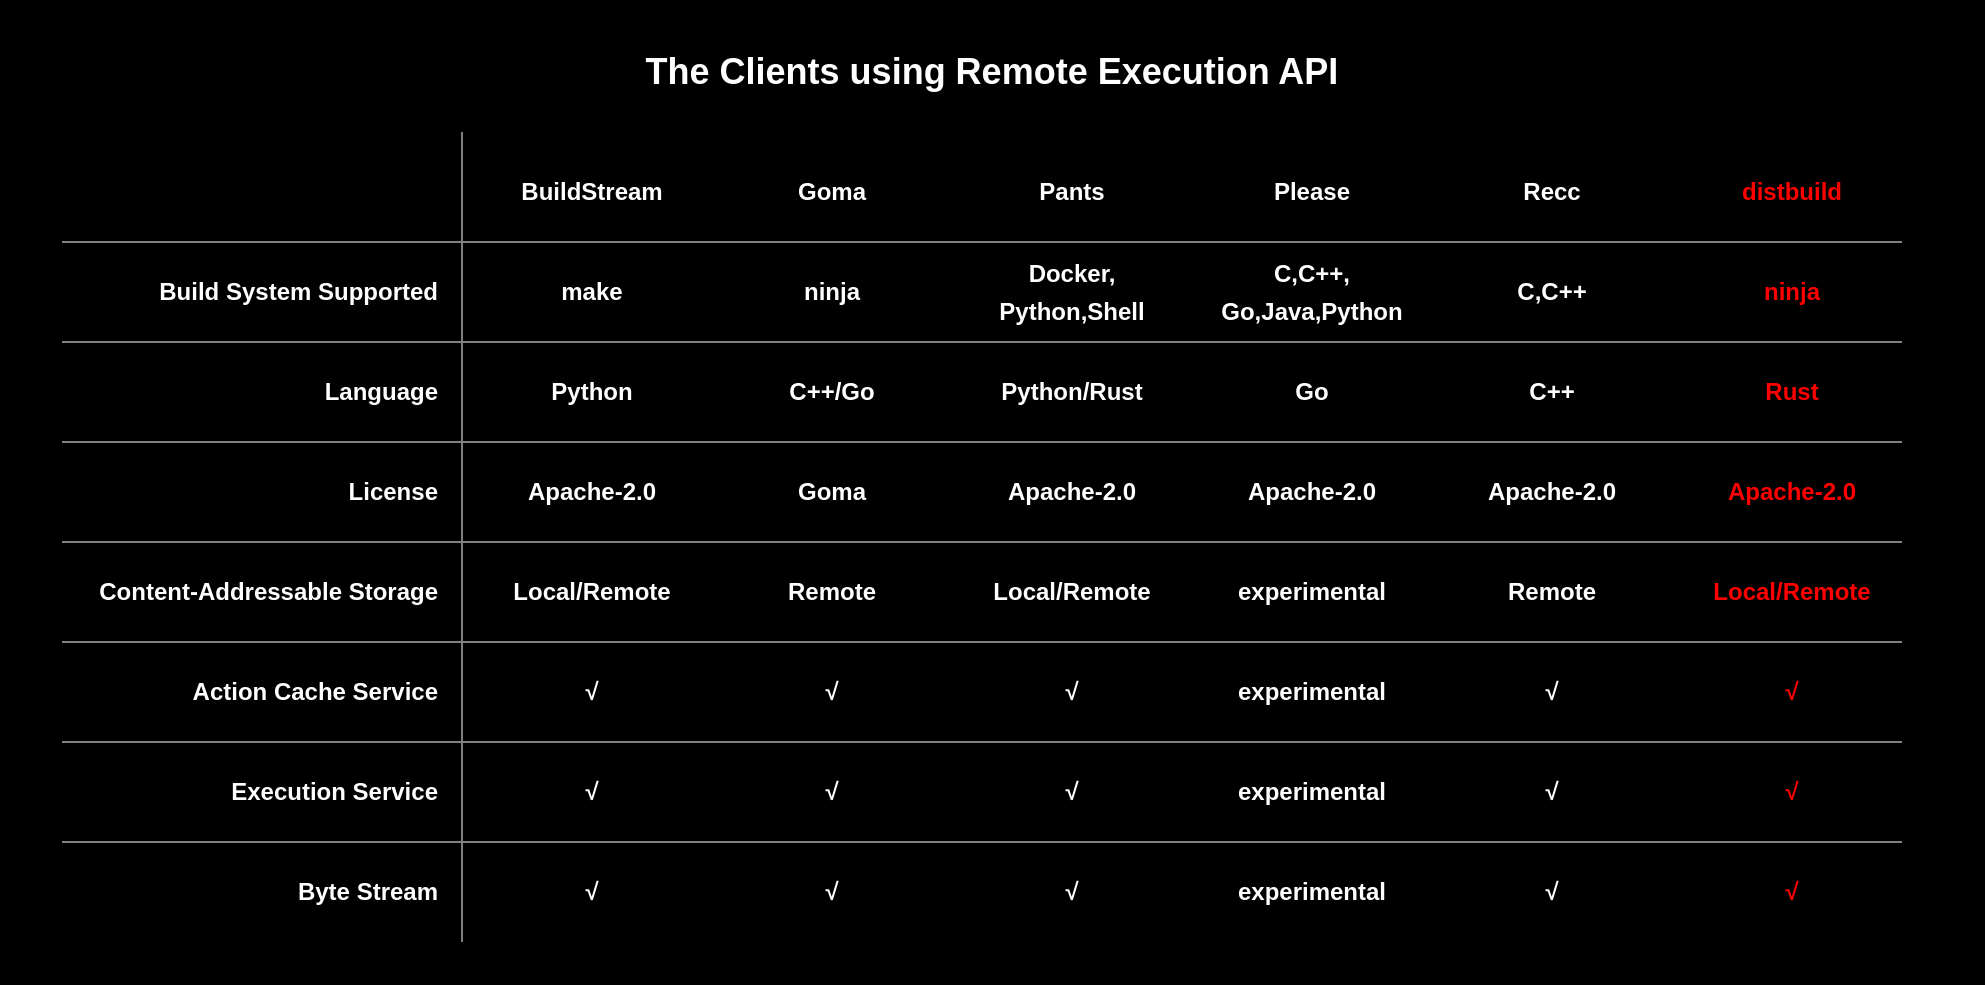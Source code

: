 <mxfile>
    <diagram id="6hGFLwfOUW9BJ-s0fimq" name="Page-1">
        <mxGraphModel dx="1374" dy="800" grid="1" gridSize="10" guides="1" tooltips="1" connect="1" arrows="1" fold="1" page="1" pageScale="1" pageWidth="827" pageHeight="1169" background="#000000" math="0" shadow="0">
            <root>
                <mxCell id="0"/>
                <mxCell id="1" parent="0"/>
                <mxCell id="63" value="" style="rounded=0;whiteSpace=wrap;html=1;fillColor=#000000;" parent="1" vertex="1">
                    <mxGeometry x="30" y="50" width="990" height="490" as="geometry"/>
                </mxCell>
                <mxCell id="79" value="&lt;span style=&quot;color: rgb(255 , 255 , 255)&quot;&gt;&lt;b&gt;&lt;font style=&quot;font-size: 18px&quot;&gt;The Clients using Remote Execution API&lt;/font&gt;&lt;br&gt;&lt;/b&gt;&lt;/span&gt;" style="text;html=1;strokeColor=none;fillColor=none;align=center;verticalAlign=middle;whiteSpace=wrap;rounded=0;" parent="1" vertex="1">
                    <mxGeometry x="345" y="70" width="360" height="30" as="geometry"/>
                </mxCell>
                <mxCell id="81" value="&lt;span style=&quot;color: rgb(255 , 255 , 255)&quot;&gt;&lt;b&gt;&lt;font style=&quot;font-size: 12px&quot;&gt;BuildStream&lt;/font&gt;&lt;br&gt;&lt;/b&gt;&lt;/span&gt;" style="text;html=1;strokeColor=none;fillColor=none;align=center;verticalAlign=middle;whiteSpace=wrap;rounded=0;" parent="1" vertex="1">
                    <mxGeometry x="270" y="130" width="110" height="30" as="geometry"/>
                </mxCell>
                <mxCell id="82" value="&lt;span style=&quot;color: rgb(255 , 255 , 255)&quot;&gt;&lt;b&gt;&lt;font style=&quot;font-size: 12px&quot;&gt;Goma&lt;/font&gt;&lt;br&gt;&lt;/b&gt;&lt;/span&gt;" style="text;html=1;strokeColor=none;fillColor=none;align=center;verticalAlign=middle;whiteSpace=wrap;rounded=0;" parent="1" vertex="1">
                    <mxGeometry x="390" y="130" width="110" height="30" as="geometry"/>
                </mxCell>
                <mxCell id="83" value="&lt;span style=&quot;color: rgb(255 , 255 , 255)&quot;&gt;&lt;b&gt;&lt;font style=&quot;font-size: 12px&quot;&gt;Pants&lt;/font&gt;&lt;br&gt;&lt;/b&gt;&lt;/span&gt;" style="text;html=1;strokeColor=none;fillColor=none;align=center;verticalAlign=middle;whiteSpace=wrap;rounded=0;" parent="1" vertex="1">
                    <mxGeometry x="510" y="130" width="110" height="30" as="geometry"/>
                </mxCell>
                <mxCell id="84" value="&lt;span style=&quot;color: rgb(255 , 255 , 255)&quot;&gt;&lt;b&gt;&lt;font style=&quot;font-size: 12px&quot;&gt;Please&lt;/font&gt;&lt;br&gt;&lt;/b&gt;&lt;/span&gt;" style="text;html=1;strokeColor=none;fillColor=none;align=center;verticalAlign=middle;whiteSpace=wrap;rounded=0;" parent="1" vertex="1">
                    <mxGeometry x="630" y="130" width="110" height="30" as="geometry"/>
                </mxCell>
                <mxCell id="85" value="&lt;span style=&quot;color: rgb(255 , 255 , 255)&quot;&gt;&lt;b&gt;&lt;font style=&quot;font-size: 12px&quot;&gt;Recc&lt;/font&gt;&lt;br&gt;&lt;/b&gt;&lt;/span&gt;" style="text;html=1;strokeColor=none;fillColor=none;align=center;verticalAlign=middle;whiteSpace=wrap;rounded=0;" parent="1" vertex="1">
                    <mxGeometry x="750" y="130" width="110" height="30" as="geometry"/>
                </mxCell>
                <mxCell id="86" value="&lt;b&gt;&lt;font style=&quot;font-size: 12px&quot; color=&quot;#ff0000&quot;&gt;distbuild&lt;/font&gt;&lt;br&gt;&lt;/b&gt;" style="text;html=1;strokeColor=none;fillColor=none;align=center;verticalAlign=middle;whiteSpace=wrap;rounded=0;" parent="1" vertex="1">
                    <mxGeometry x="870" y="130" width="110" height="30" as="geometry"/>
                </mxCell>
                <mxCell id="87" value="" style="endArrow=none;html=1;fontSize=12;fontColor=#FFFFFF;strokeColor=#808080;" parent="1" edge="1">
                    <mxGeometry width="50" height="50" relative="1" as="geometry">
                        <mxPoint x="260" y="520" as="sourcePoint"/>
                        <mxPoint x="260" y="115" as="targetPoint"/>
                    </mxGeometry>
                </mxCell>
                <mxCell id="88" value="" style="endArrow=none;html=1;fontSize=12;fontColor=#FFFFFF;strokeColor=#808080;" parent="1" edge="1">
                    <mxGeometry width="50" height="50" relative="1" as="geometry">
                        <mxPoint x="60" y="170" as="sourcePoint"/>
                        <mxPoint x="980" y="170" as="targetPoint"/>
                    </mxGeometry>
                </mxCell>
                <mxCell id="89" value="" style="endArrow=none;html=1;fontSize=12;fontColor=#FFFFFF;strokeColor=#808080;" parent="1" edge="1">
                    <mxGeometry width="50" height="50" relative="1" as="geometry">
                        <mxPoint x="60" y="220" as="sourcePoint"/>
                        <mxPoint x="980" y="220" as="targetPoint"/>
                    </mxGeometry>
                </mxCell>
                <mxCell id="90" value="" style="endArrow=none;html=1;fontSize=12;fontColor=#FFFFFF;strokeColor=#808080;" parent="1" edge="1">
                    <mxGeometry width="50" height="50" relative="1" as="geometry">
                        <mxPoint x="60" y="270" as="sourcePoint"/>
                        <mxPoint x="980" y="270" as="targetPoint"/>
                    </mxGeometry>
                </mxCell>
                <mxCell id="91" value="" style="endArrow=none;html=1;fontSize=12;fontColor=#FFFFFF;strokeColor=#808080;" parent="1" edge="1">
                    <mxGeometry width="50" height="50" relative="1" as="geometry">
                        <mxPoint x="60" y="320" as="sourcePoint"/>
                        <mxPoint x="980" y="320" as="targetPoint"/>
                    </mxGeometry>
                </mxCell>
                <mxCell id="92" value="" style="endArrow=none;html=1;fontSize=12;fontColor=#FFFFFF;strokeColor=#808080;" parent="1" edge="1">
                    <mxGeometry width="50" height="50" relative="1" as="geometry">
                        <mxPoint x="60" y="370" as="sourcePoint"/>
                        <mxPoint x="980" y="370" as="targetPoint"/>
                    </mxGeometry>
                </mxCell>
                <mxCell id="93" value="" style="endArrow=none;html=1;fontSize=12;fontColor=#FFFFFF;strokeColor=#808080;" parent="1" edge="1">
                    <mxGeometry width="50" height="50" relative="1" as="geometry">
                        <mxPoint x="60" y="420" as="sourcePoint"/>
                        <mxPoint x="980" y="420" as="targetPoint"/>
                    </mxGeometry>
                </mxCell>
                <mxCell id="95" value="&lt;div style=&quot;line-height: 19px&quot;&gt;&lt;font color=&quot;#ffffff&quot; style=&quot;font-size: 12px&quot;&gt;&lt;b&gt;make&lt;/b&gt;&lt;/font&gt;&lt;br&gt;&lt;/div&gt;" style="text;html=1;strokeColor=none;fillColor=none;align=center;verticalAlign=middle;whiteSpace=wrap;rounded=0;" parent="1" vertex="1">
                    <mxGeometry x="270" y="180" width="110" height="30" as="geometry"/>
                </mxCell>
                <mxCell id="97" value="&lt;div style=&quot;line-height: 19px&quot;&gt;&lt;font style=&quot;background-color: rgb(0 , 0 , 0) ; font-size: 12px&quot; color=&quot;#ff0000&quot;&gt;&lt;b&gt;Rust&lt;/b&gt;&lt;/font&gt;&lt;/div&gt;" style="text;html=1;strokeColor=none;fillColor=none;align=center;verticalAlign=middle;whiteSpace=wrap;rounded=0;" parent="1" vertex="1">
                    <mxGeometry x="870" y="230" width="110" height="30" as="geometry"/>
                </mxCell>
                <mxCell id="99" value="&lt;div&gt;&lt;b style=&quot;color: rgb(255 , 255 , 255)&quot;&gt;Language&lt;/b&gt;&lt;/div&gt;" style="text;html=1;strokeColor=none;fillColor=none;align=right;verticalAlign=middle;whiteSpace=wrap;rounded=0;" parent="1" vertex="1">
                    <mxGeometry x="70" y="230" width="180" height="30" as="geometry"/>
                </mxCell>
                <mxCell id="101" value="&lt;div style=&quot;line-height: 19px&quot;&gt;&lt;font style=&quot;background-color: rgb(0 , 0 , 0) ; font-size: 12px&quot; color=&quot;#ffffff&quot;&gt;&lt;b&gt;Python&lt;/b&gt;&lt;/font&gt;&lt;/div&gt;" style="text;html=1;strokeColor=none;fillColor=none;align=center;verticalAlign=middle;whiteSpace=wrap;rounded=0;" parent="1" vertex="1">
                    <mxGeometry x="270" y="230" width="110" height="30" as="geometry"/>
                </mxCell>
                <mxCell id="102" value="" style="endArrow=none;html=1;fontSize=12;fontColor=#FFFFFF;strokeColor=#808080;" parent="1" edge="1">
                    <mxGeometry width="50" height="50" relative="1" as="geometry">
                        <mxPoint x="60" y="470" as="sourcePoint"/>
                        <mxPoint x="980" y="470" as="targetPoint"/>
                    </mxGeometry>
                </mxCell>
                <mxCell id="103" value="&lt;div&gt;&lt;b style=&quot;color: rgb(255 , 255 , 255)&quot;&gt;License&lt;/b&gt;&lt;/div&gt;" style="text;html=1;strokeColor=none;fillColor=none;align=right;verticalAlign=middle;whiteSpace=wrap;rounded=0;" parent="1" vertex="1">
                    <mxGeometry x="70" y="280" width="180" height="30" as="geometry"/>
                </mxCell>
                <mxCell id="104" value="&lt;div style=&quot;line-height: 19px&quot;&gt;&lt;font style=&quot;background-color: rgb(0 , 0 , 0) ; font-size: 12px&quot; color=&quot;#ffffff&quot;&gt;&lt;b&gt;Apache-2.0&lt;/b&gt;&lt;/font&gt;&lt;/div&gt;" style="text;html=1;strokeColor=none;fillColor=none;align=center;verticalAlign=middle;whiteSpace=wrap;rounded=0;" parent="1" vertex="1">
                    <mxGeometry x="270" y="280" width="110" height="30" as="geometry"/>
                </mxCell>
                <mxCell id="105" value="&lt;div style=&quot;line-height: 19px&quot;&gt;&lt;font style=&quot;background-color: rgb(0 , 0 , 0) ; font-size: 12px&quot; color=&quot;#ff0000&quot;&gt;&lt;b&gt;Apache-2.0&lt;/b&gt;&lt;/font&gt;&lt;/div&gt;" style="text;html=1;strokeColor=none;fillColor=none;align=center;verticalAlign=middle;whiteSpace=wrap;rounded=0;" parent="1" vertex="1">
                    <mxGeometry x="870" y="280" width="110" height="30" as="geometry"/>
                </mxCell>
                <mxCell id="111" value="&lt;div&gt;&lt;b style=&quot;color: rgb(255 , 255 , 255)&quot;&gt;Build System Supported&lt;/b&gt;&lt;/div&gt;" style="text;html=1;strokeColor=none;fillColor=none;align=right;verticalAlign=middle;whiteSpace=wrap;rounded=0;" parent="1" vertex="1">
                    <mxGeometry x="70" y="180" width="180" height="30" as="geometry"/>
                </mxCell>
                <mxCell id="112" value="&lt;div style=&quot;line-height: 19px&quot;&gt;&lt;font color=&quot;#ff0000&quot; style=&quot;font-size: 12px&quot;&gt;&lt;span style=&quot;background-color: rgb(0 , 0 , 0)&quot;&gt;&lt;b&gt;ninja&lt;/b&gt;&lt;/span&gt;&lt;/font&gt;&lt;/div&gt;" style="text;html=1;strokeColor=none;fillColor=none;align=center;verticalAlign=middle;whiteSpace=wrap;rounded=0;" parent="1" vertex="1">
                    <mxGeometry x="870" y="180" width="110" height="30" as="geometry"/>
                </mxCell>
                <mxCell id="114" value="&lt;div style=&quot;line-height: 19px&quot;&gt;&lt;font style=&quot;background-color: rgb(0 , 0 , 0) ; font-size: 12px&quot; color=&quot;#ffffff&quot;&gt;&lt;b&gt;Content-Addressable Storage&lt;/b&gt;&lt;/font&gt;&lt;/div&gt;" style="text;html=1;strokeColor=none;fillColor=none;align=right;verticalAlign=middle;whiteSpace=wrap;rounded=0;" parent="1" vertex="1">
                    <mxGeometry x="60" y="330" width="190" height="30" as="geometry"/>
                </mxCell>
                <mxCell id="117" value="&lt;div style=&quot;line-height: 19px&quot;&gt;&lt;font style=&quot;background-color: rgb(0 , 0 , 0) ; font-size: 12px&quot; color=&quot;#ffffff&quot;&gt;&lt;b&gt;Action Cache Service&lt;/b&gt;&lt;/font&gt;&lt;/div&gt;" style="text;html=1;strokeColor=none;fillColor=none;align=right;verticalAlign=middle;whiteSpace=wrap;rounded=0;" parent="1" vertex="1">
                    <mxGeometry x="60" y="380" width="190" height="30" as="geometry"/>
                </mxCell>
                <mxCell id="118" value="&lt;div style=&quot;line-height: 19px&quot;&gt;&lt;font color=&quot;#ffffff&quot; style=&quot;background-color: rgb(0 , 0 , 0) ; font-size: 12px&quot;&gt;&lt;b&gt;Local/Remote&lt;/b&gt;&lt;/font&gt;&lt;/div&gt;" style="text;html=1;strokeColor=none;fillColor=none;align=center;verticalAlign=middle;whiteSpace=wrap;rounded=0;" parent="1" vertex="1">
                    <mxGeometry x="270" y="330" width="110" height="30" as="geometry"/>
                </mxCell>
                <mxCell id="119" value="&lt;div style=&quot;line-height: 19px&quot;&gt;&lt;font color=&quot;#ffffff&quot; style=&quot;background-color: rgb(0 , 0 , 0) ; font-size: 12px&quot;&gt;&lt;b&gt;√&lt;/b&gt;&lt;/font&gt;&lt;/div&gt;" style="text;html=1;strokeColor=none;fillColor=none;align=center;verticalAlign=middle;whiteSpace=wrap;rounded=0;" parent="1" vertex="1">
                    <mxGeometry x="270" y="380" width="110" height="30" as="geometry"/>
                </mxCell>
                <mxCell id="120" value="&lt;div style=&quot;line-height: 19px&quot;&gt;&lt;font style=&quot;background-color: rgb(0 , 0 , 0) ; font-size: 12px&quot; color=&quot;#ffffff&quot;&gt;&lt;b&gt;Execution Service&lt;/b&gt;&lt;/font&gt;&lt;/div&gt;" style="text;html=1;strokeColor=none;fillColor=none;align=right;verticalAlign=middle;whiteSpace=wrap;rounded=0;" parent="1" vertex="1">
                    <mxGeometry x="60" y="430" width="190" height="30" as="geometry"/>
                </mxCell>
                <mxCell id="121" value="&lt;div style=&quot;line-height: 19px&quot;&gt;&lt;font color=&quot;#ffffff&quot; style=&quot;background-color: rgb(0 , 0 , 0) ; font-size: 12px&quot;&gt;&lt;b&gt;√&lt;/b&gt;&lt;/font&gt;&lt;/div&gt;" style="text;html=1;strokeColor=none;fillColor=none;align=center;verticalAlign=middle;whiteSpace=wrap;rounded=0;" parent="1" vertex="1">
                    <mxGeometry x="270" y="430" width="110" height="30" as="geometry"/>
                </mxCell>
                <mxCell id="124" value="&lt;div style=&quot;line-height: 19px&quot;&gt;&lt;font color=&quot;#ffffff&quot; style=&quot;background-color: rgb(0 , 0 , 0) ; font-size: 12px&quot;&gt;&lt;b&gt;√&lt;/b&gt;&lt;/font&gt;&lt;/div&gt;" style="text;html=1;strokeColor=none;fillColor=none;align=center;verticalAlign=middle;whiteSpace=wrap;rounded=0;" parent="1" vertex="1">
                    <mxGeometry x="270" y="480" width="110" height="30" as="geometry"/>
                </mxCell>
                <mxCell id="125" value="&lt;div style=&quot;line-height: 19px&quot;&gt;&lt;font style=&quot;background-color: rgb(0 , 0 , 0) ; font-size: 12px&quot; color=&quot;#ffffff&quot;&gt;&lt;b&gt;Byte Stream&lt;/b&gt;&lt;/font&gt;&lt;/div&gt;" style="text;html=1;strokeColor=none;fillColor=none;align=right;verticalAlign=middle;whiteSpace=wrap;rounded=0;" parent="1" vertex="1">
                    <mxGeometry x="60" y="480" width="190" height="30" as="geometry"/>
                </mxCell>
                <mxCell id="127" value="&lt;div style=&quot;line-height: 19px&quot;&gt;&lt;font style=&quot;background-color: rgb(0 , 0 , 0) ; font-size: 12px&quot; color=&quot;#ff0000&quot;&gt;&lt;b&gt;Local/Remote&lt;/b&gt;&lt;/font&gt;&lt;/div&gt;" style="text;html=1;strokeColor=none;fillColor=none;align=center;verticalAlign=middle;whiteSpace=wrap;rounded=0;" parent="1" vertex="1">
                    <mxGeometry x="870" y="330" width="110" height="30" as="geometry"/>
                </mxCell>
                <mxCell id="128" value="&lt;div style=&quot;line-height: 19px&quot;&gt;&lt;font style=&quot;background-color: rgb(0 , 0 , 0) ; font-size: 12px&quot; color=&quot;#ff0000&quot;&gt;&lt;b&gt;√&lt;/b&gt;&lt;/font&gt;&lt;/div&gt;" style="text;html=1;strokeColor=none;fillColor=none;align=center;verticalAlign=middle;whiteSpace=wrap;rounded=0;" parent="1" vertex="1">
                    <mxGeometry x="870" y="380" width="110" height="30" as="geometry"/>
                </mxCell>
                <mxCell id="129" value="&lt;div style=&quot;line-height: 19px&quot;&gt;&lt;font style=&quot;background-color: rgb(0 , 0 , 0) ; font-size: 12px&quot; color=&quot;#ff0000&quot;&gt;&lt;b&gt;√&lt;/b&gt;&lt;/font&gt;&lt;/div&gt;" style="text;html=1;strokeColor=none;fillColor=none;align=center;verticalAlign=middle;whiteSpace=wrap;rounded=0;" parent="1" vertex="1">
                    <mxGeometry x="870" y="430" width="110" height="30" as="geometry"/>
                </mxCell>
                <mxCell id="130" value="&lt;div style=&quot;line-height: 19px&quot;&gt;&lt;font style=&quot;background-color: rgb(0 , 0 , 0) ; font-size: 12px&quot; color=&quot;#ff0000&quot;&gt;&lt;b&gt;√&lt;/b&gt;&lt;/font&gt;&lt;/div&gt;" style="text;html=1;strokeColor=none;fillColor=none;align=center;verticalAlign=middle;whiteSpace=wrap;rounded=0;" parent="1" vertex="1">
                    <mxGeometry x="870" y="480" width="110" height="30" as="geometry"/>
                </mxCell>
                <mxCell id="132" value="&lt;div style=&quot;line-height: 19px&quot;&gt;&lt;font color=&quot;#ffffff&quot; style=&quot;font-size: 12px&quot;&gt;&lt;b&gt;ninja&lt;/b&gt;&lt;/font&gt;&lt;br&gt;&lt;/div&gt;" style="text;html=1;strokeColor=none;fillColor=none;align=center;verticalAlign=middle;whiteSpace=wrap;rounded=0;" parent="1" vertex="1">
                    <mxGeometry x="390" y="180" width="110" height="30" as="geometry"/>
                </mxCell>
                <mxCell id="133" value="&lt;div style=&quot;line-height: 19px&quot;&gt;&lt;font style=&quot;background-color: rgb(0 , 0 , 0) ; font-size: 12px&quot; color=&quot;#ffffff&quot;&gt;&lt;b&gt;C++/Go&lt;/b&gt;&lt;/font&gt;&lt;/div&gt;" style="text;html=1;strokeColor=none;fillColor=none;align=center;verticalAlign=middle;whiteSpace=wrap;rounded=0;" parent="1" vertex="1">
                    <mxGeometry x="390" y="230" width="110" height="30" as="geometry"/>
                </mxCell>
                <mxCell id="134" value="&lt;div style=&quot;line-height: 19px&quot;&gt;&lt;font style=&quot;background-color: rgb(0 , 0 , 0) ; font-size: 12px&quot; color=&quot;#ffffff&quot;&gt;&lt;b&gt;Goma&lt;/b&gt;&lt;/font&gt;&lt;/div&gt;" style="text;html=1;strokeColor=none;fillColor=none;align=center;verticalAlign=middle;whiteSpace=wrap;rounded=0;" parent="1" vertex="1">
                    <mxGeometry x="390" y="280" width="110" height="30" as="geometry"/>
                </mxCell>
                <mxCell id="135" value="&lt;div style=&quot;line-height: 19px&quot;&gt;&lt;font color=&quot;#ffffff&quot; style=&quot;background-color: rgb(0 , 0 , 0) ; font-size: 12px&quot;&gt;&lt;b&gt;√&lt;/b&gt;&lt;/font&gt;&lt;/div&gt;" style="text;html=1;strokeColor=none;fillColor=none;align=center;verticalAlign=middle;whiteSpace=wrap;rounded=0;" parent="1" vertex="1">
                    <mxGeometry x="390" y="480" width="110" height="30" as="geometry"/>
                </mxCell>
                <mxCell id="136" value="&lt;div style=&quot;line-height: 19px&quot;&gt;&lt;font color=&quot;#ffffff&quot; style=&quot;background-color: rgb(0 , 0 , 0) ; font-size: 12px&quot;&gt;&lt;b&gt;√&lt;/b&gt;&lt;/font&gt;&lt;/div&gt;" style="text;html=1;strokeColor=none;fillColor=none;align=center;verticalAlign=middle;whiteSpace=wrap;rounded=0;" parent="1" vertex="1">
                    <mxGeometry x="390" y="380" width="110" height="30" as="geometry"/>
                </mxCell>
                <mxCell id="137" value="&lt;div style=&quot;line-height: 19px&quot;&gt;&lt;div style=&quot;line-height: 19px&quot;&gt;&lt;font style=&quot;font-size: 12px&quot; color=&quot;#ffffff&quot;&gt;&lt;b style=&quot;background-color: rgb(0 , 0 , 0)&quot;&gt;Remote&lt;/b&gt;&lt;/font&gt;&lt;/div&gt;&lt;/div&gt;" style="text;html=1;strokeColor=none;fillColor=none;align=center;verticalAlign=middle;whiteSpace=wrap;rounded=0;" parent="1" vertex="1">
                    <mxGeometry x="390" y="330" width="110" height="30" as="geometry"/>
                </mxCell>
                <mxCell id="140" value="&lt;div style=&quot;line-height: 19px&quot;&gt;&lt;font style=&quot;background-color: rgb(0 , 0 , 0) ; font-size: 12px&quot; color=&quot;#ffffff&quot;&gt;&lt;b&gt;Python/Rust&lt;/b&gt;&lt;/font&gt;&lt;/div&gt;" style="text;html=1;strokeColor=none;fillColor=none;align=center;verticalAlign=middle;whiteSpace=wrap;rounded=0;" parent="1" vertex="1">
                    <mxGeometry x="510" y="230" width="110" height="30" as="geometry"/>
                </mxCell>
                <mxCell id="141" value="&lt;div style=&quot;line-height: 19px&quot;&gt;&lt;font style=&quot;background-color: rgb(0 , 0 , 0) ; font-size: 12px&quot; color=&quot;#ffffff&quot;&gt;&lt;b&gt;Apache-2.0&lt;/b&gt;&lt;/font&gt;&lt;/div&gt;" style="text;html=1;strokeColor=none;fillColor=none;align=center;verticalAlign=middle;whiteSpace=wrap;rounded=0;" parent="1" vertex="1">
                    <mxGeometry x="510" y="280" width="110" height="30" as="geometry"/>
                </mxCell>
                <mxCell id="142" value="&lt;div style=&quot;line-height: 19px&quot;&gt;&lt;div style=&quot;line-height: 19px&quot;&gt;&lt;font color=&quot;#ffffff&quot;&gt;&lt;span style=&quot;background-color: rgb(0 , 0 , 0)&quot;&gt;&lt;b&gt;Local/Remote&lt;/b&gt;&lt;/span&gt;&lt;/font&gt;&lt;/div&gt;&lt;/div&gt;" style="text;html=1;strokeColor=none;fillColor=none;align=center;verticalAlign=middle;whiteSpace=wrap;rounded=0;" parent="1" vertex="1">
                    <mxGeometry x="510" y="330" width="110" height="30" as="geometry"/>
                </mxCell>
                <mxCell id="143" value="&lt;div style=&quot;line-height: 19px&quot;&gt;&lt;font color=&quot;#ffffff&quot; style=&quot;background-color: rgb(0 , 0 , 0) ; font-size: 12px&quot;&gt;&lt;b&gt;√&lt;/b&gt;&lt;/font&gt;&lt;/div&gt;" style="text;html=1;strokeColor=none;fillColor=none;align=center;verticalAlign=middle;whiteSpace=wrap;rounded=0;" parent="1" vertex="1">
                    <mxGeometry x="510" y="380" width="110" height="30" as="geometry"/>
                </mxCell>
                <mxCell id="144" value="&lt;div style=&quot;line-height: 19px&quot;&gt;&lt;font color=&quot;#ffffff&quot; style=&quot;background-color: rgb(0 , 0 , 0) ; font-size: 12px&quot;&gt;&lt;b&gt;√&lt;/b&gt;&lt;/font&gt;&lt;/div&gt;" style="text;html=1;strokeColor=none;fillColor=none;align=center;verticalAlign=middle;whiteSpace=wrap;rounded=0;" parent="1" vertex="1">
                    <mxGeometry x="510" y="430" width="110" height="30" as="geometry"/>
                </mxCell>
                <mxCell id="145" value="&lt;div style=&quot;line-height: 19px&quot;&gt;&lt;font color=&quot;#ffffff&quot; style=&quot;background-color: rgb(0 , 0 , 0) ; font-size: 12px&quot;&gt;&lt;b&gt;√&lt;/b&gt;&lt;/font&gt;&lt;/div&gt;" style="text;html=1;strokeColor=none;fillColor=none;align=center;verticalAlign=middle;whiteSpace=wrap;rounded=0;" parent="1" vertex="1">
                    <mxGeometry x="510" y="480" width="110" height="30" as="geometry"/>
                </mxCell>
                <mxCell id="146" value="&lt;div style=&quot;line-height: 19px&quot;&gt;&lt;font color=&quot;#ffffff&quot; style=&quot;background-color: rgb(0 , 0 , 0) ; font-size: 12px&quot;&gt;&lt;b&gt;√&lt;/b&gt;&lt;/font&gt;&lt;/div&gt;" style="text;html=1;strokeColor=none;fillColor=none;align=center;verticalAlign=middle;whiteSpace=wrap;rounded=0;" parent="1" vertex="1">
                    <mxGeometry x="390" y="430" width="110" height="30" as="geometry"/>
                </mxCell>
                <mxCell id="147" value="&lt;div style=&quot;line-height: 19px&quot;&gt;&lt;font color=&quot;#ffffff&quot; style=&quot;font-size: 12px&quot;&gt;&lt;b&gt;Docker,&lt;/b&gt;&lt;/font&gt;&lt;/div&gt;&lt;div style=&quot;line-height: 19px&quot;&gt;&lt;b style=&quot;color: rgb(255 , 255 , 255)&quot;&gt;Python,Shell&lt;/b&gt;&lt;/div&gt;" style="text;html=1;strokeColor=none;fillColor=none;align=center;verticalAlign=middle;whiteSpace=wrap;rounded=0;" parent="1" vertex="1">
                    <mxGeometry x="510" y="180" width="110" height="30" as="geometry"/>
                </mxCell>
                <mxCell id="148" value="&lt;div style=&quot;line-height: 19px&quot;&gt;&lt;font style=&quot;background-color: rgb(0 , 0 , 0) ; font-size: 12px&quot; color=&quot;#ffffff&quot;&gt;&lt;b&gt;Apache-2.0&lt;/b&gt;&lt;/font&gt;&lt;/div&gt;" style="text;html=1;strokeColor=none;fillColor=none;align=center;verticalAlign=middle;whiteSpace=wrap;rounded=0;" parent="1" vertex="1">
                    <mxGeometry x="630" y="280" width="110" height="30" as="geometry"/>
                </mxCell>
                <mxCell id="149" value="&lt;div style=&quot;line-height: 19px&quot;&gt;&lt;font style=&quot;background-color: rgb(0 , 0 , 0) ; font-size: 12px&quot; color=&quot;#ffffff&quot;&gt;&lt;b&gt;Go&lt;/b&gt;&lt;/font&gt;&lt;/div&gt;" style="text;html=1;strokeColor=none;fillColor=none;align=center;verticalAlign=middle;whiteSpace=wrap;rounded=0;" parent="1" vertex="1">
                    <mxGeometry x="630" y="230" width="110" height="30" as="geometry"/>
                </mxCell>
                <mxCell id="150" value="&lt;div style=&quot;line-height: 19px&quot;&gt;&lt;font color=&quot;#ffffff&quot; style=&quot;font-size: 12px&quot;&gt;&lt;b&gt;C,C++,&lt;/b&gt;&lt;/font&gt;&lt;/div&gt;&lt;div style=&quot;line-height: 19px&quot;&gt;&lt;font color=&quot;#ffffff&quot;&gt;&lt;b&gt;Go,&lt;/b&gt;&lt;/font&gt;&lt;b style=&quot;color: rgb(255 , 255 , 255)&quot;&gt;Java,Python&lt;/b&gt;&lt;/div&gt;" style="text;html=1;strokeColor=none;fillColor=none;align=center;verticalAlign=middle;whiteSpace=wrap;rounded=0;" parent="1" vertex="1">
                    <mxGeometry x="630" y="180" width="110" height="30" as="geometry"/>
                </mxCell>
                <mxCell id="151" value="&lt;div style=&quot;line-height: 19px&quot;&gt;&lt;div style=&quot;line-height: 19px&quot;&gt;&lt;font color=&quot;#ffffff&quot;&gt;&lt;span style=&quot;background-color: rgb(0 , 0 , 0)&quot;&gt;&lt;b&gt;experimental&lt;/b&gt;&lt;/span&gt;&lt;/font&gt;&lt;/div&gt;&lt;/div&gt;" style="text;html=1;strokeColor=none;fillColor=none;align=center;verticalAlign=middle;whiteSpace=wrap;rounded=0;" parent="1" vertex="1">
                    <mxGeometry x="630" y="330" width="110" height="30" as="geometry"/>
                </mxCell>
                <mxCell id="152" value="&lt;div style=&quot;line-height: 19px&quot;&gt;&lt;div style=&quot;line-height: 19px&quot;&gt;&lt;font color=&quot;#ffffff&quot;&gt;&lt;span style=&quot;background-color: rgb(0 , 0 , 0)&quot;&gt;&lt;b&gt;experimental&lt;/b&gt;&lt;/span&gt;&lt;/font&gt;&lt;/div&gt;&lt;/div&gt;" style="text;html=1;strokeColor=none;fillColor=none;align=center;verticalAlign=middle;whiteSpace=wrap;rounded=0;" parent="1" vertex="1">
                    <mxGeometry x="630" y="380" width="110" height="30" as="geometry"/>
                </mxCell>
                <mxCell id="153" value="&lt;div style=&quot;line-height: 19px&quot;&gt;&lt;div style=&quot;line-height: 19px&quot;&gt;&lt;font color=&quot;#ffffff&quot;&gt;&lt;span style=&quot;background-color: rgb(0 , 0 , 0)&quot;&gt;&lt;b&gt;experimental&lt;/b&gt;&lt;/span&gt;&lt;/font&gt;&lt;/div&gt;&lt;/div&gt;" style="text;html=1;strokeColor=none;fillColor=none;align=center;verticalAlign=middle;whiteSpace=wrap;rounded=0;" parent="1" vertex="1">
                    <mxGeometry x="630" y="430" width="110" height="30" as="geometry"/>
                </mxCell>
                <mxCell id="154" value="&lt;div style=&quot;line-height: 19px&quot;&gt;&lt;div style=&quot;line-height: 19px&quot;&gt;&lt;font color=&quot;#ffffff&quot;&gt;&lt;span style=&quot;background-color: rgb(0 , 0 , 0)&quot;&gt;&lt;b&gt;experimental&lt;/b&gt;&lt;/span&gt;&lt;/font&gt;&lt;/div&gt;&lt;/div&gt;" style="text;html=1;strokeColor=none;fillColor=none;align=center;verticalAlign=middle;whiteSpace=wrap;rounded=0;" parent="1" vertex="1">
                    <mxGeometry x="630" y="480" width="110" height="30" as="geometry"/>
                </mxCell>
                <mxCell id="155" value="&lt;div style=&quot;line-height: 19px&quot;&gt;&lt;font style=&quot;background-color: rgb(0 , 0 , 0) ; font-size: 12px&quot; color=&quot;#ffffff&quot;&gt;&lt;b&gt;C++&lt;/b&gt;&lt;/font&gt;&lt;/div&gt;" style="text;html=1;strokeColor=none;fillColor=none;align=center;verticalAlign=middle;whiteSpace=wrap;rounded=0;" parent="1" vertex="1">
                    <mxGeometry x="750" y="230" width="110" height="30" as="geometry"/>
                </mxCell>
                <mxCell id="156" value="&lt;div style=&quot;line-height: 19px&quot;&gt;&lt;font style=&quot;background-color: rgb(0 , 0 , 0) ; font-size: 12px&quot; color=&quot;#ffffff&quot;&gt;&lt;b&gt;Apache-2.0&lt;/b&gt;&lt;/font&gt;&lt;/div&gt;" style="text;html=1;strokeColor=none;fillColor=none;align=center;verticalAlign=middle;whiteSpace=wrap;rounded=0;" parent="1" vertex="1">
                    <mxGeometry x="750" y="280" width="110" height="30" as="geometry"/>
                </mxCell>
                <mxCell id="157" value="&lt;div style=&quot;line-height: 19px&quot;&gt;&lt;font color=&quot;#ffffff&quot; style=&quot;font-size: 12px&quot;&gt;&lt;b&gt;C,C++&lt;/b&gt;&lt;/font&gt;&lt;/div&gt;" style="text;html=1;strokeColor=none;fillColor=none;align=center;verticalAlign=middle;whiteSpace=wrap;rounded=0;" parent="1" vertex="1">
                    <mxGeometry x="750" y="180" width="110" height="30" as="geometry"/>
                </mxCell>
                <mxCell id="158" value="&lt;div style=&quot;line-height: 19px&quot;&gt;&lt;div style=&quot;line-height: 19px&quot;&gt;&lt;font style=&quot;font-size: 12px&quot; color=&quot;#ffffff&quot;&gt;&lt;b style=&quot;background-color: rgb(0 , 0 , 0)&quot;&gt;Remote&lt;/b&gt;&lt;/font&gt;&lt;/div&gt;&lt;/div&gt;" style="text;html=1;strokeColor=none;fillColor=none;align=center;verticalAlign=middle;whiteSpace=wrap;rounded=0;" parent="1" vertex="1">
                    <mxGeometry x="750" y="330" width="110" height="30" as="geometry"/>
                </mxCell>
                <mxCell id="159" value="&lt;div style=&quot;line-height: 19px&quot;&gt;&lt;font color=&quot;#ffffff&quot; style=&quot;background-color: rgb(0 , 0 , 0) ; font-size: 12px&quot;&gt;&lt;b&gt;√&lt;/b&gt;&lt;/font&gt;&lt;/div&gt;" style="text;html=1;strokeColor=none;fillColor=none;align=center;verticalAlign=middle;whiteSpace=wrap;rounded=0;" parent="1" vertex="1">
                    <mxGeometry x="750" y="380" width="110" height="30" as="geometry"/>
                </mxCell>
                <mxCell id="160" value="&lt;div style=&quot;line-height: 19px&quot;&gt;&lt;font color=&quot;#ffffff&quot; style=&quot;background-color: rgb(0 , 0 , 0) ; font-size: 12px&quot;&gt;&lt;b&gt;√&lt;/b&gt;&lt;/font&gt;&lt;/div&gt;" style="text;html=1;strokeColor=none;fillColor=none;align=center;verticalAlign=middle;whiteSpace=wrap;rounded=0;" parent="1" vertex="1">
                    <mxGeometry x="750" y="430" width="110" height="30" as="geometry"/>
                </mxCell>
                <mxCell id="161" value="&lt;div style=&quot;line-height: 19px&quot;&gt;&lt;font color=&quot;#ffffff&quot; style=&quot;background-color: rgb(0 , 0 , 0) ; font-size: 12px&quot;&gt;&lt;b&gt;√&lt;/b&gt;&lt;/font&gt;&lt;/div&gt;" style="text;html=1;strokeColor=none;fillColor=none;align=center;verticalAlign=middle;whiteSpace=wrap;rounded=0;" parent="1" vertex="1">
                    <mxGeometry x="750" y="480" width="110" height="30" as="geometry"/>
                </mxCell>
            </root>
        </mxGraphModel>
    </diagram>
</mxfile>